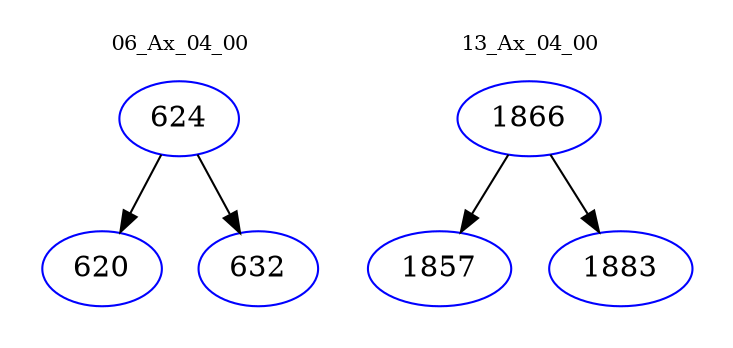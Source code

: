 digraph{
subgraph cluster_0 {
color = white
label = "06_Ax_04_00";
fontsize=10;
T0_624 [label="624", color="blue"]
T0_624 -> T0_620 [color="black"]
T0_620 [label="620", color="blue"]
T0_624 -> T0_632 [color="black"]
T0_632 [label="632", color="blue"]
}
subgraph cluster_1 {
color = white
label = "13_Ax_04_00";
fontsize=10;
T1_1866 [label="1866", color="blue"]
T1_1866 -> T1_1857 [color="black"]
T1_1857 [label="1857", color="blue"]
T1_1866 -> T1_1883 [color="black"]
T1_1883 [label="1883", color="blue"]
}
}
